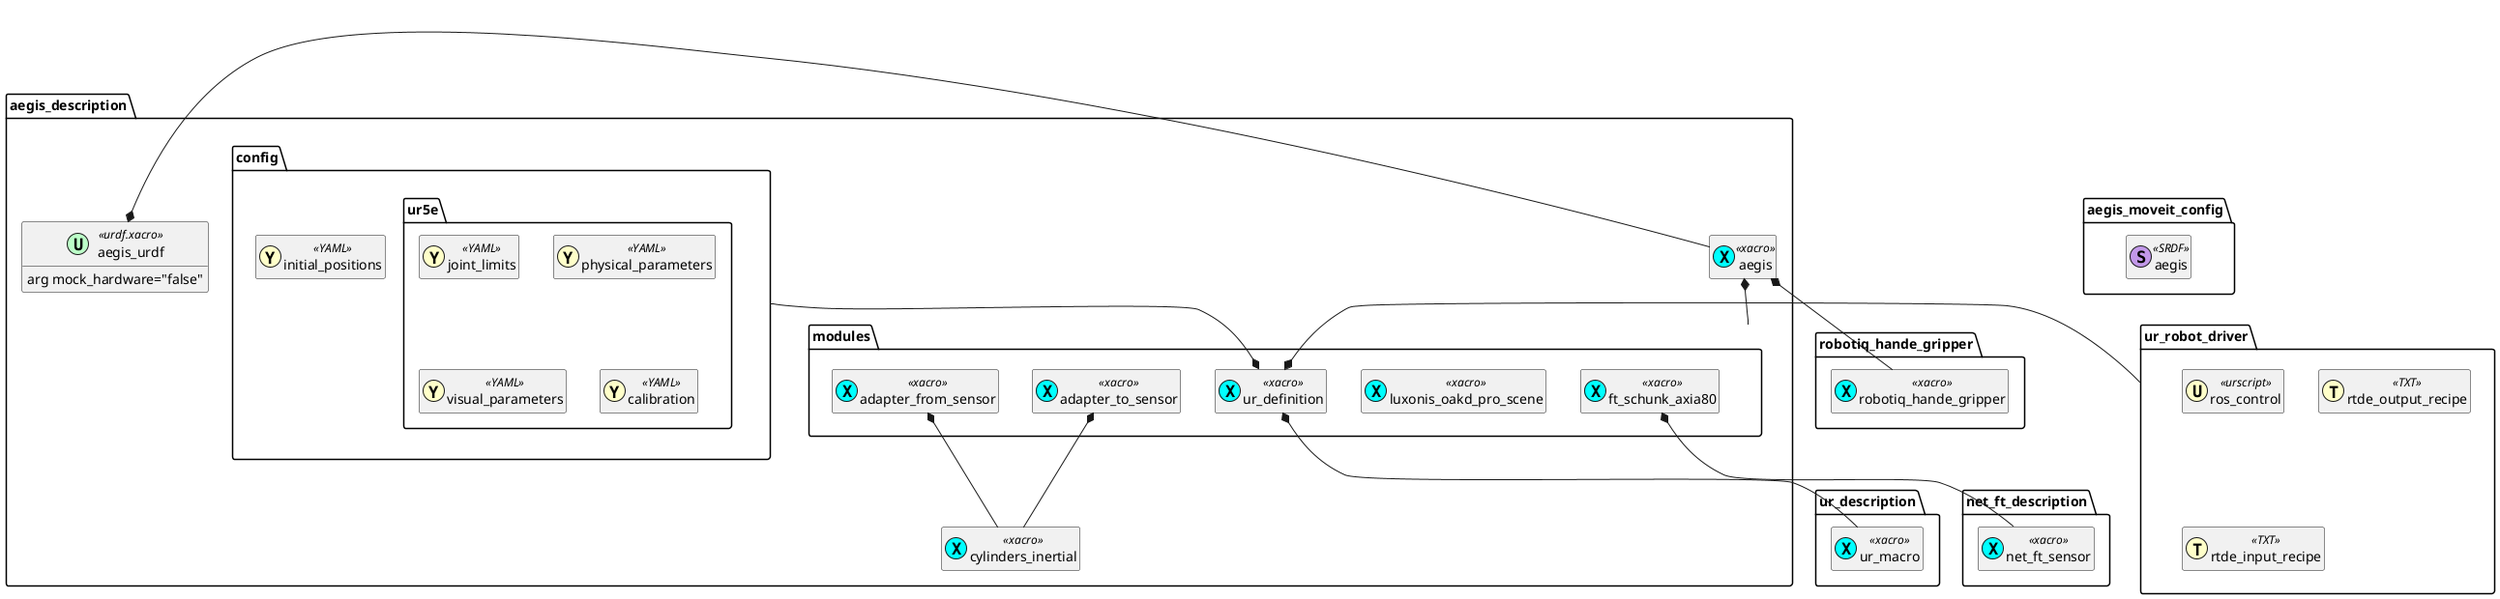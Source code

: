 @startuml
package aegis_description {
    class aegis_urdf << (U,#bcffc8) urdf.xacro >> {
        arg mock_hardware="false"
    }
    class aegis << (X,cyan) xacro >> {}
    class cylinders_inertial << (X,cyan) xacro >> {}

    package modules {
        class luxonis_oakd_pro_scene << (X,cyan) xacro >> {}
        class ur_definition << (X,cyan) xacro >> {}
        class adapter_to_sensor << (X,cyan) xacro >> {}
        class ft_schunk_axia80 << (X,cyan) xacro >> {}
        class adapter_from_sensor << (X,cyan) xacro >> {}
    }

    package config {
        class initial_positions << (Y,#ffffc9) YAML >> {}
        package ur5e {
            class joint_limits << (Y,#ffffc9) YAML >> {}
            class physical_parameters << (Y,#ffffc9) YAML >> {}
            class visual_parameters << (Y,#ffffc9) YAML >> {}
            class calibration << (Y,#ffffc9) YAML >> {}
        }
    }
}

package aegis_moveit_config {
    class aegis << (S,#c298e9) SRDF >> {}
}

package robotiq_hande_gripper {
    class robotiq_hande_gripper << (X,cyan) xacro >> {}
}

package net_ft_description {
    class net_ft_sensor << (X,cyan) xacro >> {}
}

package ur_description {
    class ur_macro << (X,cyan) xacro >> {}
}

package ur_robot_driver {
    class ros_control << (U,#ffffc9) urscript >> {}
    class rtde_output_recipe << (T,#ffffc9) TXT >> {}
    class rtde_input_recipe << (T,#ffffc9) TXT >> {}
}


aegis_description.aegis_urdf *-right- aegis_description.aegis
aegis_description.aegis *-- aegis_description.modules
aegis_description.aegis *-- robotiq_hande_gripper.robotiq_hande_gripper

aegis_description.modules.adapter_from_sensor *-- aegis_description.cylinders_inertial
aegis_description.modules.adapter_to_sensor *-- aegis_description.cylinders_inertial
aegis_description.modules.ft_schunk_axia80 *-down- net_ft_description.net_ft_sensor
aegis_description.modules.ur_definition *-down- ur_description.ur_macro
aegis_description.modules.ur_definition *-right- ur_robot_driver
aegis_description.modules.ur_definition *-up- aegis_description.config

hide members
show << urdf.xacro >> fields
@enduml

